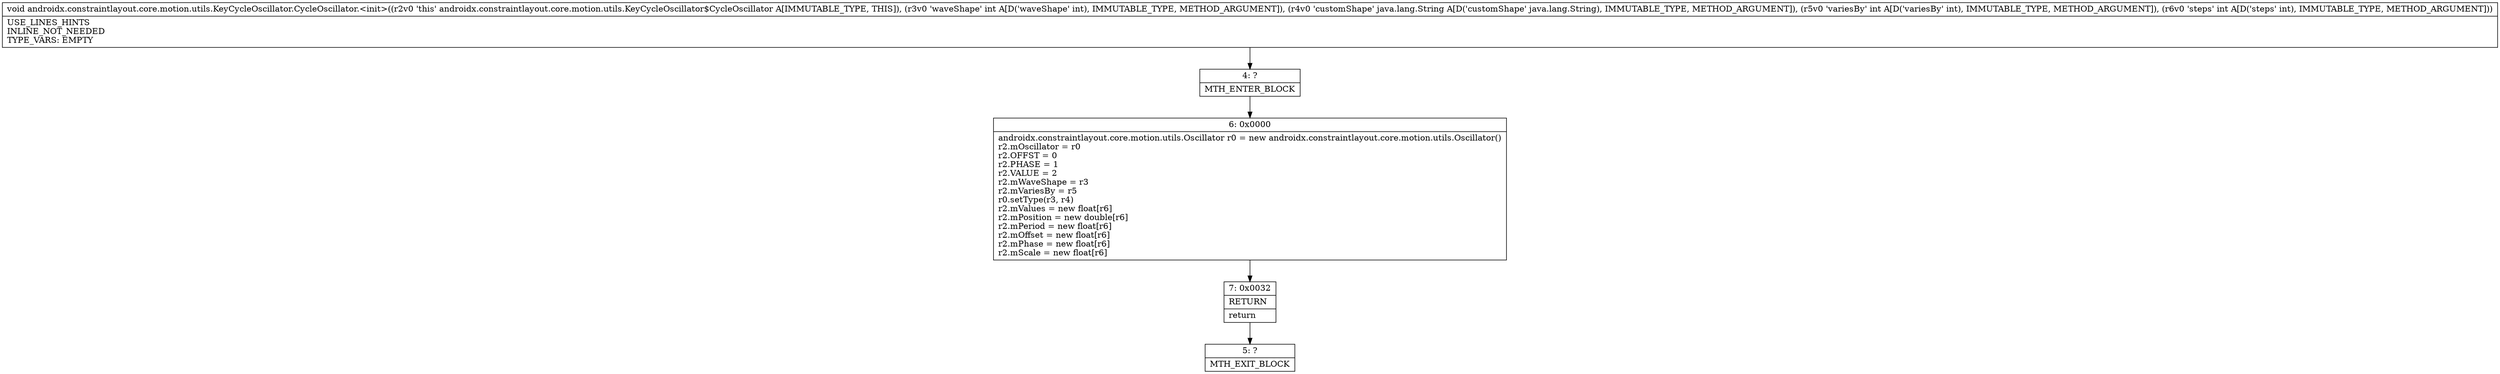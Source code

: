 digraph "CFG forandroidx.constraintlayout.core.motion.utils.KeyCycleOscillator.CycleOscillator.\<init\>(ILjava\/lang\/String;II)V" {
Node_4 [shape=record,label="{4\:\ ?|MTH_ENTER_BLOCK\l}"];
Node_6 [shape=record,label="{6\:\ 0x0000|androidx.constraintlayout.core.motion.utils.Oscillator r0 = new androidx.constraintlayout.core.motion.utils.Oscillator()\lr2.mOscillator = r0\lr2.OFFST = 0\lr2.PHASE = 1\lr2.VALUE = 2\lr2.mWaveShape = r3\lr2.mVariesBy = r5\lr0.setType(r3, r4)\lr2.mValues = new float[r6]\lr2.mPosition = new double[r6]\lr2.mPeriod = new float[r6]\lr2.mOffset = new float[r6]\lr2.mPhase = new float[r6]\lr2.mScale = new float[r6]\l}"];
Node_7 [shape=record,label="{7\:\ 0x0032|RETURN\l|return\l}"];
Node_5 [shape=record,label="{5\:\ ?|MTH_EXIT_BLOCK\l}"];
MethodNode[shape=record,label="{void androidx.constraintlayout.core.motion.utils.KeyCycleOscillator.CycleOscillator.\<init\>((r2v0 'this' androidx.constraintlayout.core.motion.utils.KeyCycleOscillator$CycleOscillator A[IMMUTABLE_TYPE, THIS]), (r3v0 'waveShape' int A[D('waveShape' int), IMMUTABLE_TYPE, METHOD_ARGUMENT]), (r4v0 'customShape' java.lang.String A[D('customShape' java.lang.String), IMMUTABLE_TYPE, METHOD_ARGUMENT]), (r5v0 'variesBy' int A[D('variesBy' int), IMMUTABLE_TYPE, METHOD_ARGUMENT]), (r6v0 'steps' int A[D('steps' int), IMMUTABLE_TYPE, METHOD_ARGUMENT]))  | USE_LINES_HINTS\lINLINE_NOT_NEEDED\lTYPE_VARS: EMPTY\l}"];
MethodNode -> Node_4;Node_4 -> Node_6;
Node_6 -> Node_7;
Node_7 -> Node_5;
}

